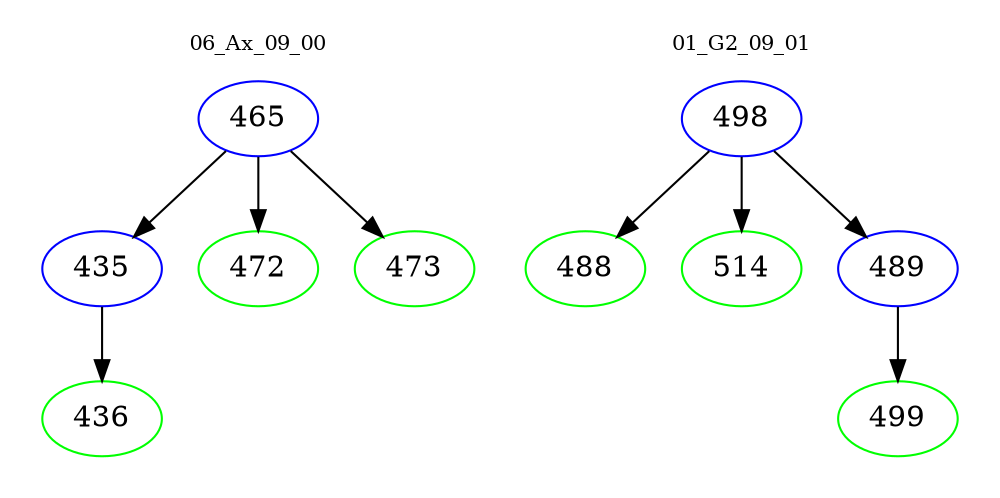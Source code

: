 digraph{
subgraph cluster_0 {
color = white
label = "06_Ax_09_00";
fontsize=10;
T0_465 [label="465", color="blue"]
T0_465 -> T0_435 [color="black"]
T0_435 [label="435", color="blue"]
T0_435 -> T0_436 [color="black"]
T0_436 [label="436", color="green"]
T0_465 -> T0_472 [color="black"]
T0_472 [label="472", color="green"]
T0_465 -> T0_473 [color="black"]
T0_473 [label="473", color="green"]
}
subgraph cluster_1 {
color = white
label = "01_G2_09_01";
fontsize=10;
T1_498 [label="498", color="blue"]
T1_498 -> T1_488 [color="black"]
T1_488 [label="488", color="green"]
T1_498 -> T1_514 [color="black"]
T1_514 [label="514", color="green"]
T1_498 -> T1_489 [color="black"]
T1_489 [label="489", color="blue"]
T1_489 -> T1_499 [color="black"]
T1_499 [label="499", color="green"]
}
}
